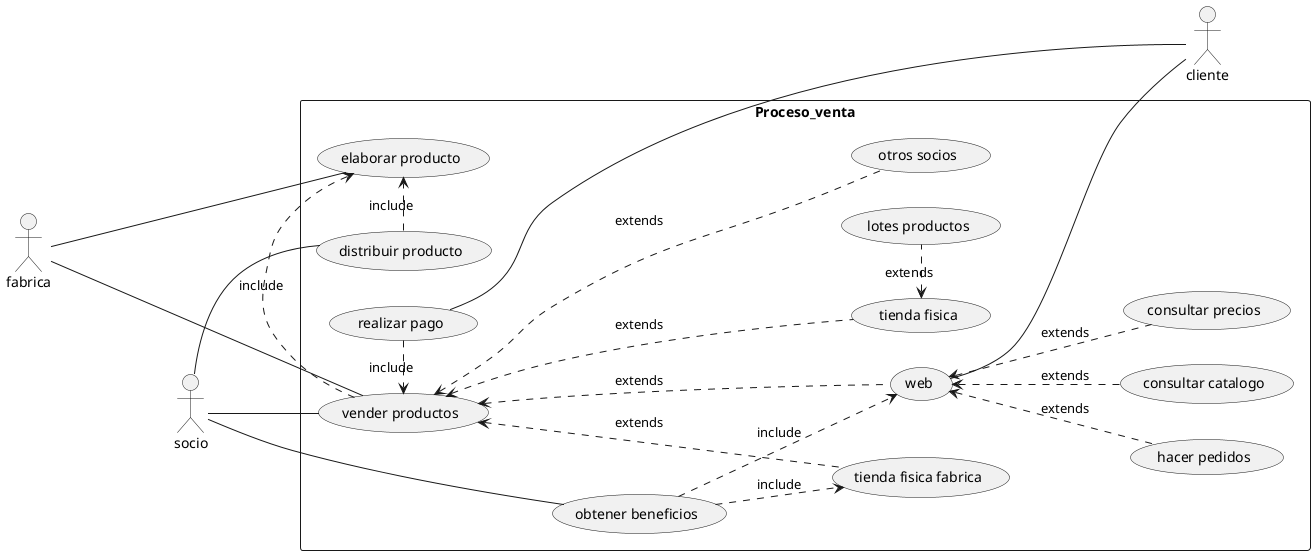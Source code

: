 @startuml
left to right direction
skinparam packageStyle rectangle
actor socio
actor cliente
actor fabrica
rectangle Proceso_venta {
  (vender productos)  --up-- fabrica
  (elaborar producto) --up-- fabrica
  (vender productos) .> (elaborar producto) : include
  (distribuir producto) .> (elaborar producto) : include
  (vender productos) <... (tienda fisica fabrica) : extends
  (vender productos) <... (web): extends
  (vender productos) <... (tienda fisica) : extends
  (vender productos) <... (otros socios) : extends
  (tienda fisica) <. (lotes productos) : extends
  (realizar pago) .> (vender productos) : include
  socio -down- (vender productos)
  socio -- (distribuir producto)
  socio -- (obtener beneficios)
  (obtener beneficios) ..> (tienda fisica fabrica) : include
  (obtener beneficios) ..> (web) : include
  (web) -- cliente
  (web) <.. (consultar catalogo) : extends
  (web) <.. (consultar precios) : extends
  (web) <.. (hacer pedidos) : extends
  (realizar pago) -- cliente
}
@enduml